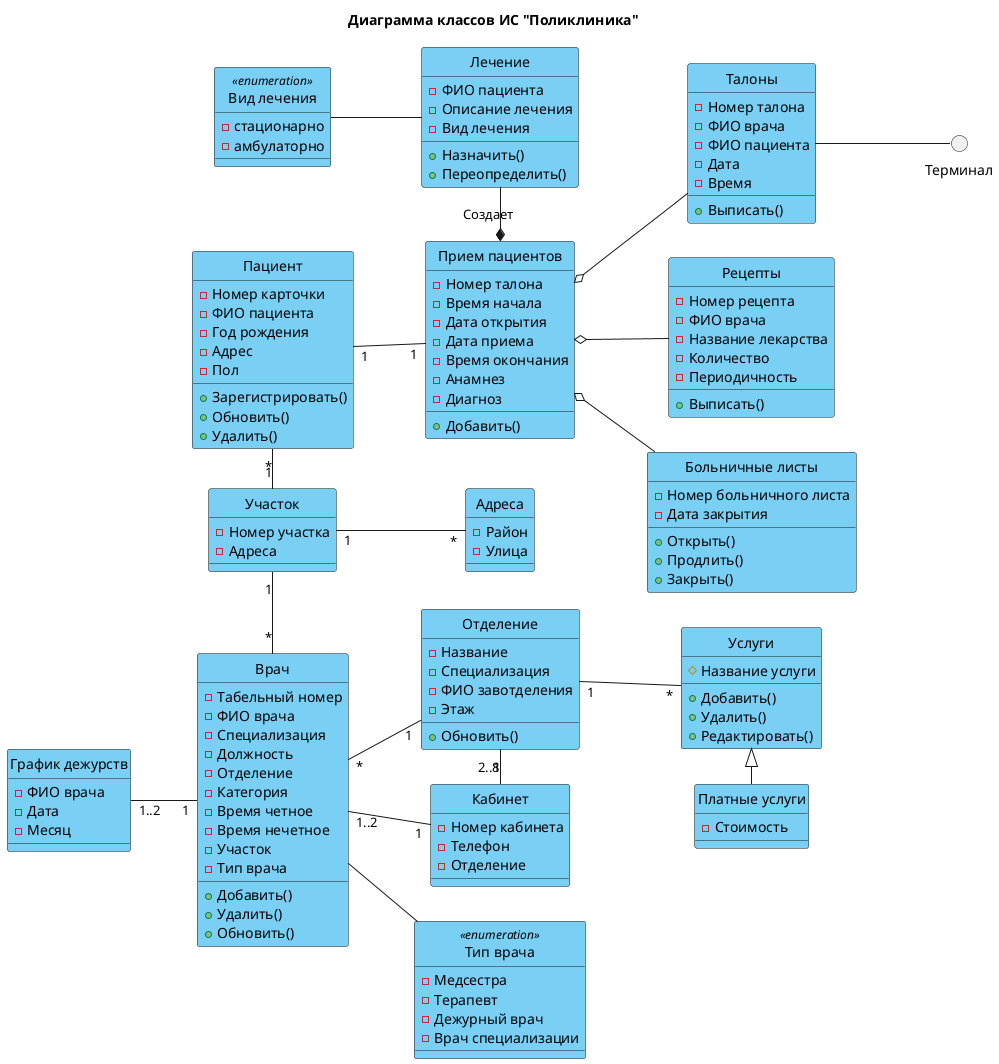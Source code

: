 @startuml class
title Диаграмма классов ИС "Поликлиника"
left to right direction


skinparam class {
  BackgroundColor #7acff5
}

class Пациент {
- Номер карточки
- ФИО пациента
- Год рождения
- Адрес
- Пол
+ Зарегистрировать()
+ Обновить()
+ Удалить()
}

enum "Вид лечения" <<enumeration>>  {
- стационарно
- амбулаторно
}

class Лечение {
- ФИО пациента
- Описание лечения
- Вид лечения
+ Назначить()
+ Переопределить()
}


class Участок {
- Номер участка
- Адреса
}
Пациент "*" - "1" Участок

class Адреса {
- Район
- Улица
}
Участок "1" -- "*" Адреса

class "Прием пациентов" {
- Номер талона
- Время начала
- Дата открытия
- Дата приема
- Время окончания
- Анамнез
- Диагноз
+ Добавить()
}
Пациент "1" -- "1" "Прием пациентов"

Лечение -* "Прием пациентов" : Создает
"Вид лечения" -- Лечение

class Рецепты {
- Номер рецепта
- ФИО врача
- Название лекарства
- Количество
- Периодичность
+ Выписать()
}

class "Больничные листы" {
- Номер больничного листа
- Дата закрытия
+ Открыть()
+ Продлить()
+ Закрыть()
}

class Талоны {
- Номер талона
- ФИО врача
- ФИО пациента
- Дата
- Время
+ Выписать()
}
circle Терминал
Талоны -- Терминал

"Прием пациентов" o-- Рецепты
"Прием пациентов" o-- "Больничные листы"
"Прием пациентов" o-- Талоны

class Врач {
- Табельный номер
- ФИО врача
- Специализация
- Должность
- Отделение
- Категория
- Время четное
- Время нечетное
- Участок
- Тип врача
+ Добавить()
+ Удалить()
+ Обновить()
}

Участок "1" - "*" Врач

enum "Тип врача" <<enumeration>> {
- Медсестра
- Терапевт
- Дежурный врач
- Врач специализации
}

Врач -- "Тип врача" 

class "График дежурств" {
- ФИО врача
- Дата
- Месяц
}

"График дежурств" "1..2" -- "1" Врач

class Кабинет {
- Номер кабинета
- Телефон
- Отделение
}
Врач "1..2" -- "1" Кабинет

class Отделение {
- Название
- Специализация
- ФИО завотделения
- Этаж
+ Обновить()
}
Врач "*" -- "1" Отделение
Отделение "2..8" - "1" Кабинет

class Услуги {
# Название услуги
+ Добавить()
+ Удалить()
+ Редактировать()
}

Отделение "1" -- "*" Услуги

class "Платные услуги" {
- Стоимость
}
Услуги <|- "Платные услуги"

hide circle
@enduml